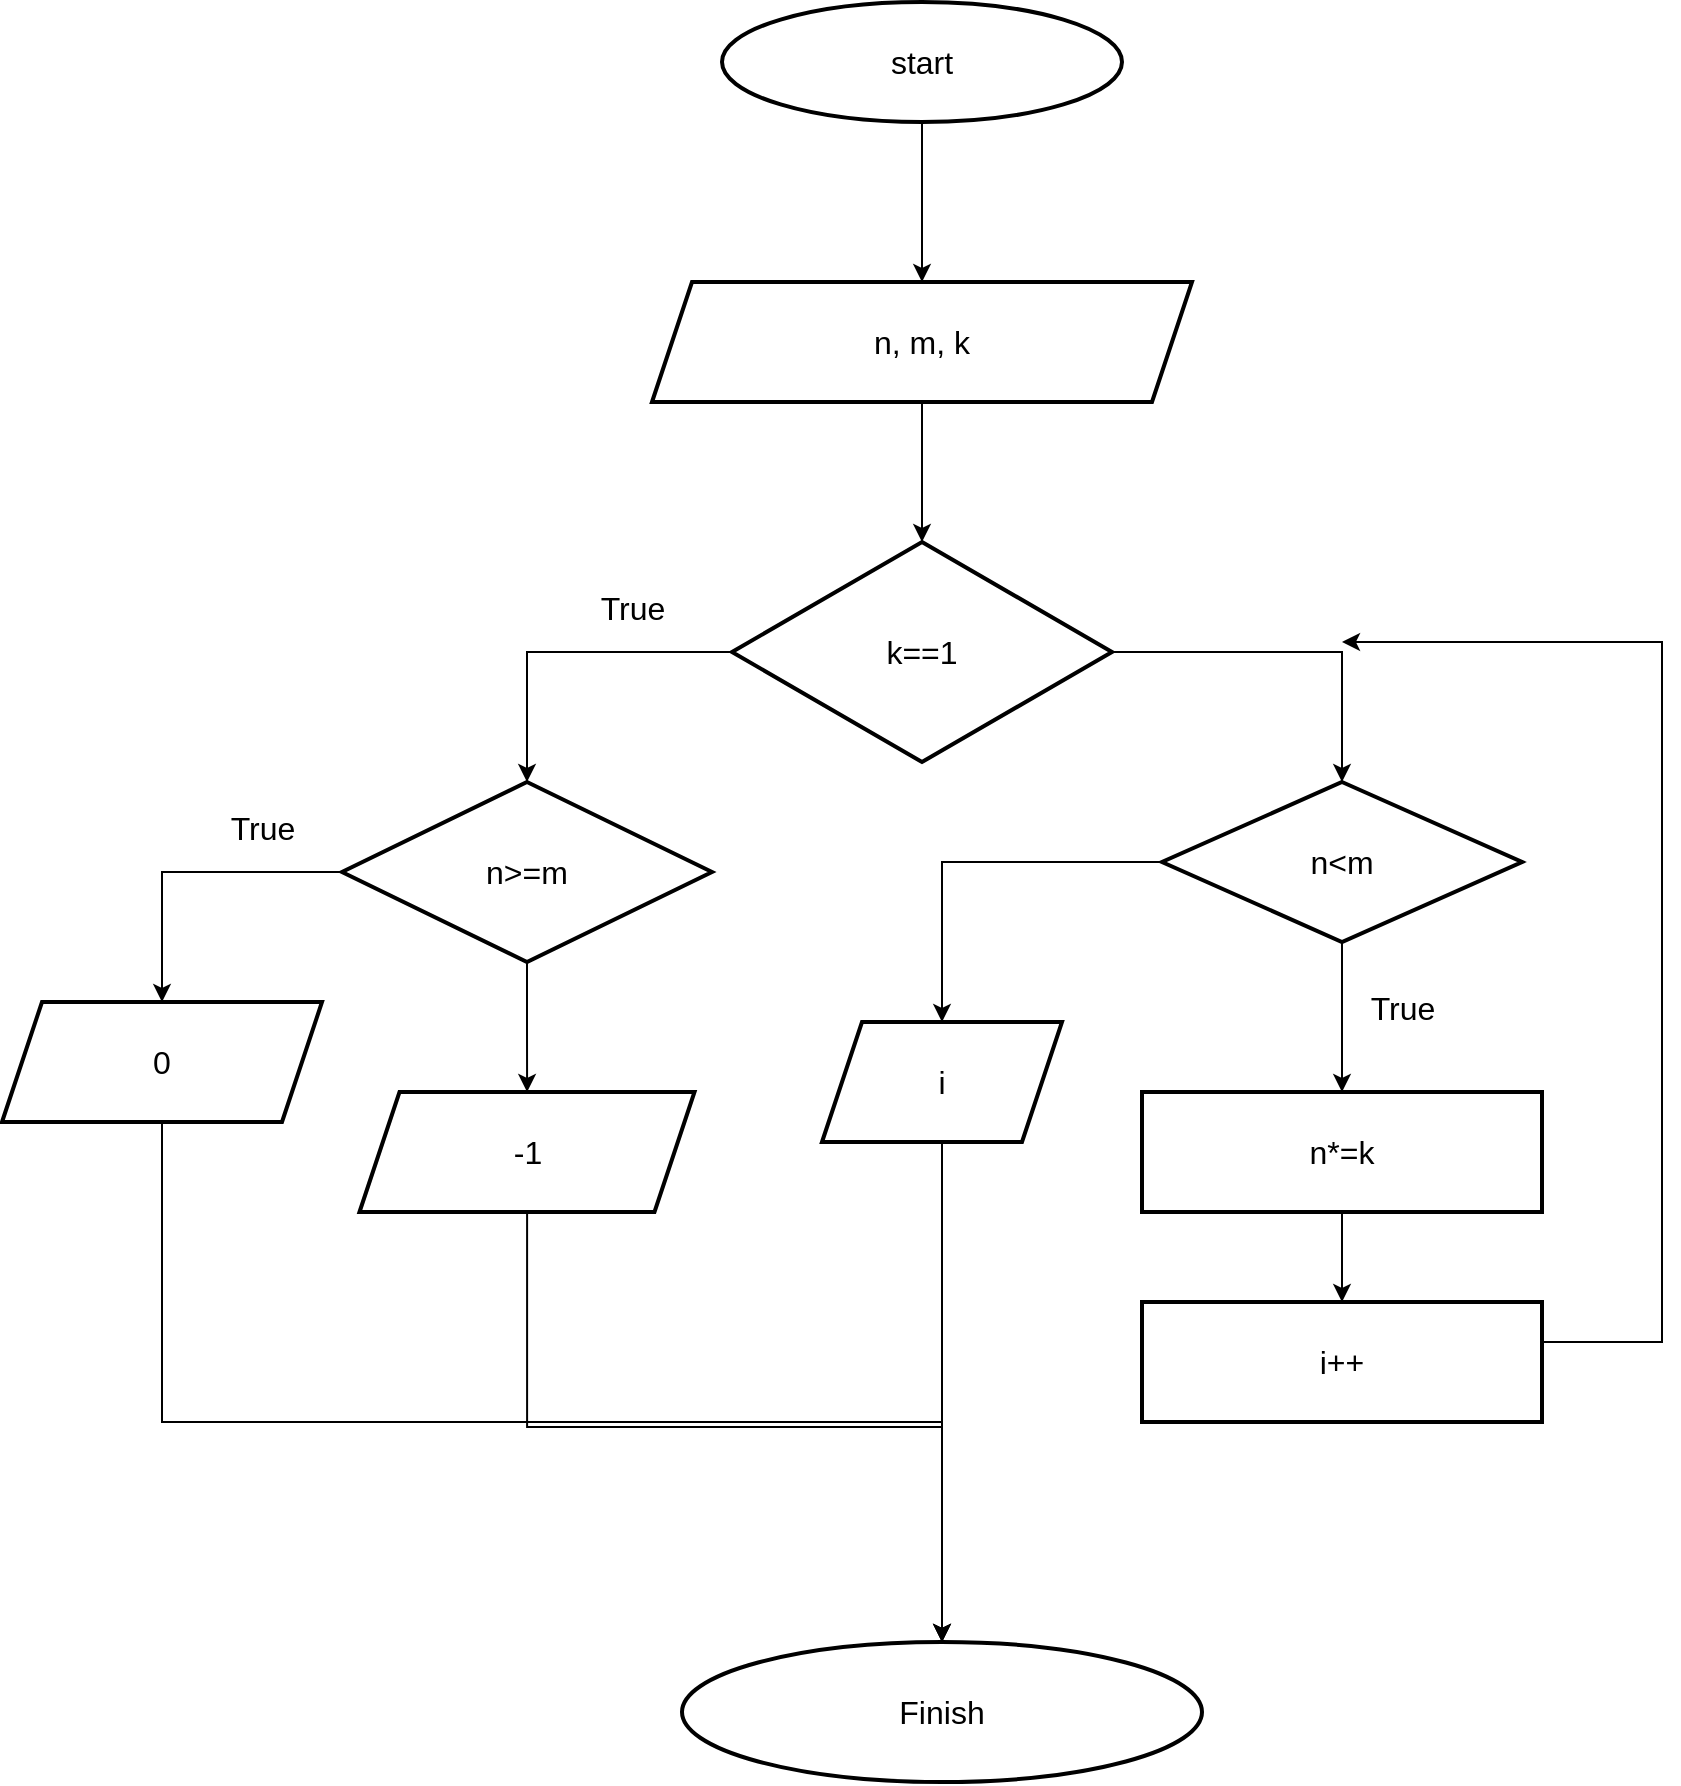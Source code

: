<mxfile version="24.7.16">
  <diagram name="Сторінка-1" id="YVrM4S3ueRkJX6iu7bd3">
    <mxGraphModel grid="1" page="1" gridSize="10" guides="1" tooltips="1" connect="1" arrows="1" fold="1" pageScale="1" pageWidth="827" pageHeight="1169" math="0" shadow="0">
      <root>
        <mxCell id="0" />
        <mxCell id="1" parent="0" />
        <mxCell id="2SN2RuZRrwh5YiBzCBIZ-8" value="" style="edgeStyle=orthogonalEdgeStyle;rounded=0;orthogonalLoop=1;jettySize=auto;html=1;" edge="1" parent="1" source="2SN2RuZRrwh5YiBzCBIZ-2" target="2SN2RuZRrwh5YiBzCBIZ-7">
          <mxGeometry relative="1" as="geometry" />
        </mxCell>
        <mxCell id="2SN2RuZRrwh5YiBzCBIZ-2" value="&lt;font style=&quot;font-size: 16px;&quot;&gt;start&lt;/font&gt;" style="strokeWidth=2;html=1;shape=mxgraph.flowchart.start_1;whiteSpace=wrap;" vertex="1" parent="1">
          <mxGeometry x="290" y="40" width="200" height="60" as="geometry" />
        </mxCell>
        <mxCell id="2SN2RuZRrwh5YiBzCBIZ-10" value="" style="edgeStyle=orthogonalEdgeStyle;rounded=0;orthogonalLoop=1;jettySize=auto;html=1;" edge="1" parent="1" source="2SN2RuZRrwh5YiBzCBIZ-7" target="2SN2RuZRrwh5YiBzCBIZ-9">
          <mxGeometry relative="1" as="geometry" />
        </mxCell>
        <mxCell id="2SN2RuZRrwh5YiBzCBIZ-7" value="&lt;font style=&quot;font-size: 16px;&quot;&gt;n, m, k&lt;/font&gt;" style="shape=parallelogram;perimeter=parallelogramPerimeter;whiteSpace=wrap;html=1;fixedSize=1;strokeWidth=2;" vertex="1" parent="1">
          <mxGeometry x="255" y="180" width="270" height="60" as="geometry" />
        </mxCell>
        <mxCell id="2SN2RuZRrwh5YiBzCBIZ-12" value="" style="edgeStyle=orthogonalEdgeStyle;rounded=0;orthogonalLoop=1;jettySize=auto;html=1;" edge="1" parent="1" source="2SN2RuZRrwh5YiBzCBIZ-9" target="2SN2RuZRrwh5YiBzCBIZ-11">
          <mxGeometry relative="1" as="geometry" />
        </mxCell>
        <mxCell id="2SN2RuZRrwh5YiBzCBIZ-18" value="" style="edgeStyle=orthogonalEdgeStyle;rounded=0;orthogonalLoop=1;jettySize=auto;html=1;" edge="1" parent="1" source="2SN2RuZRrwh5YiBzCBIZ-9" target="2SN2RuZRrwh5YiBzCBIZ-17">
          <mxGeometry relative="1" as="geometry" />
        </mxCell>
        <mxCell id="2SN2RuZRrwh5YiBzCBIZ-9" value="&lt;font style=&quot;font-size: 16px;&quot;&gt;k==1&lt;/font&gt;" style="rhombus;whiteSpace=wrap;html=1;strokeWidth=2;" vertex="1" parent="1">
          <mxGeometry x="295" y="310" width="190" height="110" as="geometry" />
        </mxCell>
        <mxCell id="2SN2RuZRrwh5YiBzCBIZ-14" value="" style="edgeStyle=orthogonalEdgeStyle;rounded=0;orthogonalLoop=1;jettySize=auto;html=1;" edge="1" parent="1" source="2SN2RuZRrwh5YiBzCBIZ-11" target="2SN2RuZRrwh5YiBzCBIZ-13">
          <mxGeometry relative="1" as="geometry" />
        </mxCell>
        <mxCell id="2SN2RuZRrwh5YiBzCBIZ-16" value="" style="edgeStyle=orthogonalEdgeStyle;rounded=0;orthogonalLoop=1;jettySize=auto;html=1;" edge="1" parent="1" source="2SN2RuZRrwh5YiBzCBIZ-11" target="2SN2RuZRrwh5YiBzCBIZ-15">
          <mxGeometry relative="1" as="geometry" />
        </mxCell>
        <mxCell id="2SN2RuZRrwh5YiBzCBIZ-11" value="&lt;font style=&quot;font-size: 16px;&quot;&gt;n&amp;gt;=m&lt;/font&gt;" style="rhombus;whiteSpace=wrap;html=1;strokeWidth=2;" vertex="1" parent="1">
          <mxGeometry x="100" y="430" width="185" height="90" as="geometry" />
        </mxCell>
        <mxCell id="2SN2RuZRrwh5YiBzCBIZ-41" style="edgeStyle=elbowEdgeStyle;rounded=0;orthogonalLoop=1;jettySize=auto;html=1;elbow=vertical;entryX=0.5;entryY=0;entryDx=0;entryDy=0;entryPerimeter=0;" edge="1" parent="1" source="2SN2RuZRrwh5YiBzCBIZ-13" target="2SN2RuZRrwh5YiBzCBIZ-37">
          <mxGeometry relative="1" as="geometry">
            <mxPoint x="10" y="800" as="targetPoint" />
            <Array as="points">
              <mxPoint x="220" y="750" />
            </Array>
          </mxGeometry>
        </mxCell>
        <mxCell id="2SN2RuZRrwh5YiBzCBIZ-13" value="&lt;font style=&quot;font-size: 16px;&quot;&gt;0&lt;/font&gt;" style="shape=parallelogram;perimeter=parallelogramPerimeter;whiteSpace=wrap;html=1;fixedSize=1;strokeWidth=2;" vertex="1" parent="1">
          <mxGeometry x="-70" y="540" width="160" height="60" as="geometry" />
        </mxCell>
        <mxCell id="2SN2RuZRrwh5YiBzCBIZ-40" style="edgeStyle=orthogonalEdgeStyle;rounded=0;orthogonalLoop=1;jettySize=auto;html=1;" edge="1" parent="1" source="2SN2RuZRrwh5YiBzCBIZ-15" target="2SN2RuZRrwh5YiBzCBIZ-37">
          <mxGeometry relative="1" as="geometry" />
        </mxCell>
        <mxCell id="2SN2RuZRrwh5YiBzCBIZ-15" value="&lt;font style=&quot;font-size: 16px;&quot;&gt;-1&lt;/font&gt;" style="shape=parallelogram;perimeter=parallelogramPerimeter;whiteSpace=wrap;html=1;fixedSize=1;strokeWidth=2;" vertex="1" parent="1">
          <mxGeometry x="108.75" y="585" width="167.5" height="60" as="geometry" />
        </mxCell>
        <mxCell id="2SN2RuZRrwh5YiBzCBIZ-23" value="" style="edgeStyle=orthogonalEdgeStyle;rounded=0;orthogonalLoop=1;jettySize=auto;html=1;" edge="1" parent="1" source="2SN2RuZRrwh5YiBzCBIZ-17" target="2SN2RuZRrwh5YiBzCBIZ-22">
          <mxGeometry relative="1" as="geometry" />
        </mxCell>
        <mxCell id="2SN2RuZRrwh5YiBzCBIZ-34" value="" style="edgeStyle=orthogonalEdgeStyle;rounded=0;orthogonalLoop=1;jettySize=auto;html=1;" edge="1" parent="1" source="2SN2RuZRrwh5YiBzCBIZ-17" target="2SN2RuZRrwh5YiBzCBIZ-33">
          <mxGeometry relative="1" as="geometry" />
        </mxCell>
        <mxCell id="2SN2RuZRrwh5YiBzCBIZ-17" value="&lt;font style=&quot;font-size: 16px;&quot;&gt;n&amp;lt;m&lt;/font&gt;" style="rhombus;whiteSpace=wrap;html=1;strokeWidth=2;" vertex="1" parent="1">
          <mxGeometry x="510" y="430" width="180" height="80" as="geometry" />
        </mxCell>
        <mxCell id="2SN2RuZRrwh5YiBzCBIZ-25" value="" style="edgeStyle=orthogonalEdgeStyle;rounded=0;orthogonalLoop=1;jettySize=auto;html=1;" edge="1" parent="1" source="2SN2RuZRrwh5YiBzCBIZ-22" target="2SN2RuZRrwh5YiBzCBIZ-24">
          <mxGeometry relative="1" as="geometry" />
        </mxCell>
        <mxCell id="2SN2RuZRrwh5YiBzCBIZ-22" value="&lt;font style=&quot;font-size: 16px;&quot;&gt;n*=k&lt;/font&gt;" style="whiteSpace=wrap;html=1;strokeWidth=2;" vertex="1" parent="1">
          <mxGeometry x="500" y="585" width="200" height="60" as="geometry" />
        </mxCell>
        <mxCell id="2SN2RuZRrwh5YiBzCBIZ-32" style="edgeStyle=elbowEdgeStyle;rounded=0;orthogonalLoop=1;jettySize=auto;html=1;" edge="1" parent="1">
          <mxGeometry relative="1" as="geometry">
            <mxPoint x="600" y="360" as="targetPoint" />
            <mxPoint x="700" y="710" as="sourcePoint" />
            <Array as="points">
              <mxPoint x="760" y="500" />
            </Array>
          </mxGeometry>
        </mxCell>
        <mxCell id="2SN2RuZRrwh5YiBzCBIZ-24" value="&lt;font style=&quot;font-size: 16px;&quot;&gt;i++&lt;/font&gt;" style="whiteSpace=wrap;html=1;strokeWidth=2;" vertex="1" parent="1">
          <mxGeometry x="500" y="690" width="200" height="60" as="geometry" />
        </mxCell>
        <mxCell id="2SN2RuZRrwh5YiBzCBIZ-39" value="" style="edgeStyle=orthogonalEdgeStyle;rounded=0;orthogonalLoop=1;jettySize=auto;html=1;" edge="1" parent="1" source="2SN2RuZRrwh5YiBzCBIZ-33" target="2SN2RuZRrwh5YiBzCBIZ-37">
          <mxGeometry relative="1" as="geometry" />
        </mxCell>
        <mxCell id="2SN2RuZRrwh5YiBzCBIZ-33" value="&lt;font style=&quot;font-size: 16px;&quot;&gt;i&lt;/font&gt;" style="shape=parallelogram;perimeter=parallelogramPerimeter;whiteSpace=wrap;html=1;fixedSize=1;strokeWidth=2;" vertex="1" parent="1">
          <mxGeometry x="340" y="550" width="120" height="60" as="geometry" />
        </mxCell>
        <mxCell id="2SN2RuZRrwh5YiBzCBIZ-37" value="&lt;font style=&quot;font-size: 16px;&quot;&gt;Finish&lt;/font&gt;" style="strokeWidth=2;html=1;shape=mxgraph.flowchart.start_1;whiteSpace=wrap;" vertex="1" parent="1">
          <mxGeometry x="270" y="860" width="260" height="70" as="geometry" />
        </mxCell>
        <mxCell id="2SN2RuZRrwh5YiBzCBIZ-42" value="&lt;font style=&quot;font-size: 16px;&quot;&gt;True&lt;/font&gt;" style="text;html=1;align=center;verticalAlign=middle;resizable=0;points=[];autosize=1;strokeColor=none;fillColor=none;" vertex="1" parent="1">
          <mxGeometry x="215" y="328" width="60" height="30" as="geometry" />
        </mxCell>
        <mxCell id="2SN2RuZRrwh5YiBzCBIZ-43" value="&lt;font style=&quot;font-size: 16px;&quot;&gt;True&lt;/font&gt;&lt;div&gt;&lt;font style=&quot;font-size: 16px;&quot;&gt;&lt;br&gt;&lt;/font&gt;&lt;/div&gt;" style="text;html=1;align=center;verticalAlign=middle;resizable=0;points=[];autosize=1;strokeColor=none;fillColor=none;" vertex="1" parent="1">
          <mxGeometry x="30" y="438" width="60" height="50" as="geometry" />
        </mxCell>
        <mxCell id="2SN2RuZRrwh5YiBzCBIZ-45" value="&lt;font style=&quot;font-size: 16px;&quot;&gt;True&lt;/font&gt;" style="text;html=1;align=center;verticalAlign=middle;resizable=0;points=[];autosize=1;strokeColor=none;fillColor=none;rotation=0;" vertex="1" parent="1">
          <mxGeometry x="600" y="528" width="60" height="30" as="geometry" />
        </mxCell>
      </root>
    </mxGraphModel>
  </diagram>
</mxfile>
